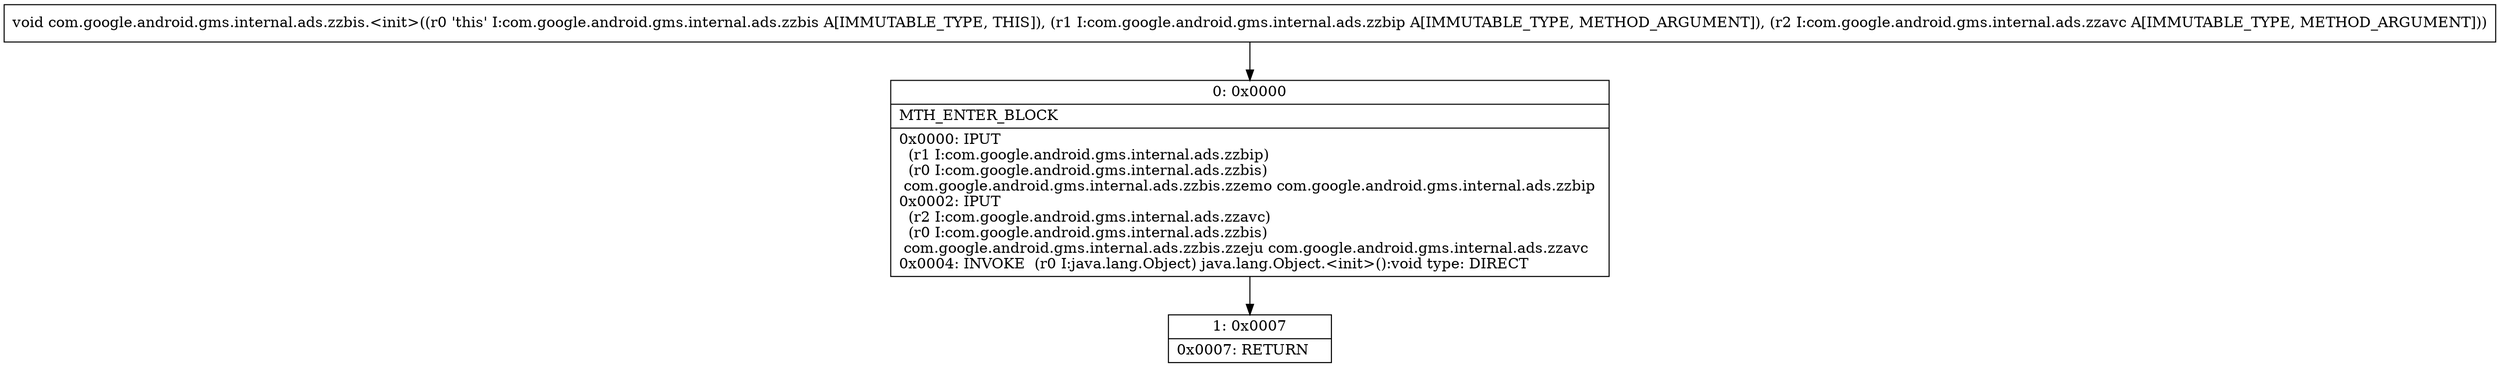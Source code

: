 digraph "CFG forcom.google.android.gms.internal.ads.zzbis.\<init\>(Lcom\/google\/android\/gms\/internal\/ads\/zzbip;Lcom\/google\/android\/gms\/internal\/ads\/zzavc;)V" {
Node_0 [shape=record,label="{0\:\ 0x0000|MTH_ENTER_BLOCK\l|0x0000: IPUT  \l  (r1 I:com.google.android.gms.internal.ads.zzbip)\l  (r0 I:com.google.android.gms.internal.ads.zzbis)\l com.google.android.gms.internal.ads.zzbis.zzemo com.google.android.gms.internal.ads.zzbip \l0x0002: IPUT  \l  (r2 I:com.google.android.gms.internal.ads.zzavc)\l  (r0 I:com.google.android.gms.internal.ads.zzbis)\l com.google.android.gms.internal.ads.zzbis.zzeju com.google.android.gms.internal.ads.zzavc \l0x0004: INVOKE  (r0 I:java.lang.Object) java.lang.Object.\<init\>():void type: DIRECT \l}"];
Node_1 [shape=record,label="{1\:\ 0x0007|0x0007: RETURN   \l}"];
MethodNode[shape=record,label="{void com.google.android.gms.internal.ads.zzbis.\<init\>((r0 'this' I:com.google.android.gms.internal.ads.zzbis A[IMMUTABLE_TYPE, THIS]), (r1 I:com.google.android.gms.internal.ads.zzbip A[IMMUTABLE_TYPE, METHOD_ARGUMENT]), (r2 I:com.google.android.gms.internal.ads.zzavc A[IMMUTABLE_TYPE, METHOD_ARGUMENT])) }"];
MethodNode -> Node_0;
Node_0 -> Node_1;
}

